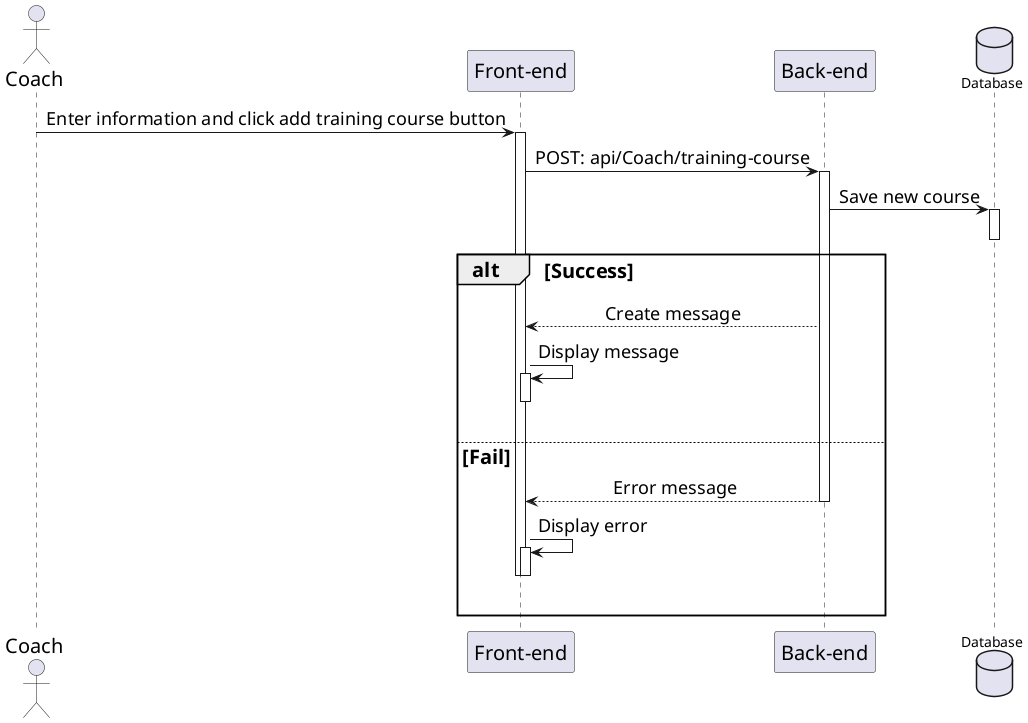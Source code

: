 @startuml CreateCourse
skinparam sequenceMessageAlign center
skinparam sequenceGroupFontSize 20
skinparam sequenceGroupHeaderFontSize 20
skinparam sequence {
    ParticipantFontSize 20
    ActorFontSize 20
    DatabaseFontSize 20
    ArrowFontSize 18
} 
actor Coach as user
participant "Front-end" as client
participant "Back-end" as server 
database "Database" as db


user -> client++ :Enter information and click add training course button
client -> server++ : POST: api/Coach/training-course
server -> db++ : Save new course
deactivate db
 
alt Success
    server --> client : Create message
    client -> client++ : Display message
    deactivate client
    |||
else Fail
    server --> client : Error message
    deactivate server
    client -> client++ : Display error
    deactivate client
    deactivate client
    |||
end
@enduml